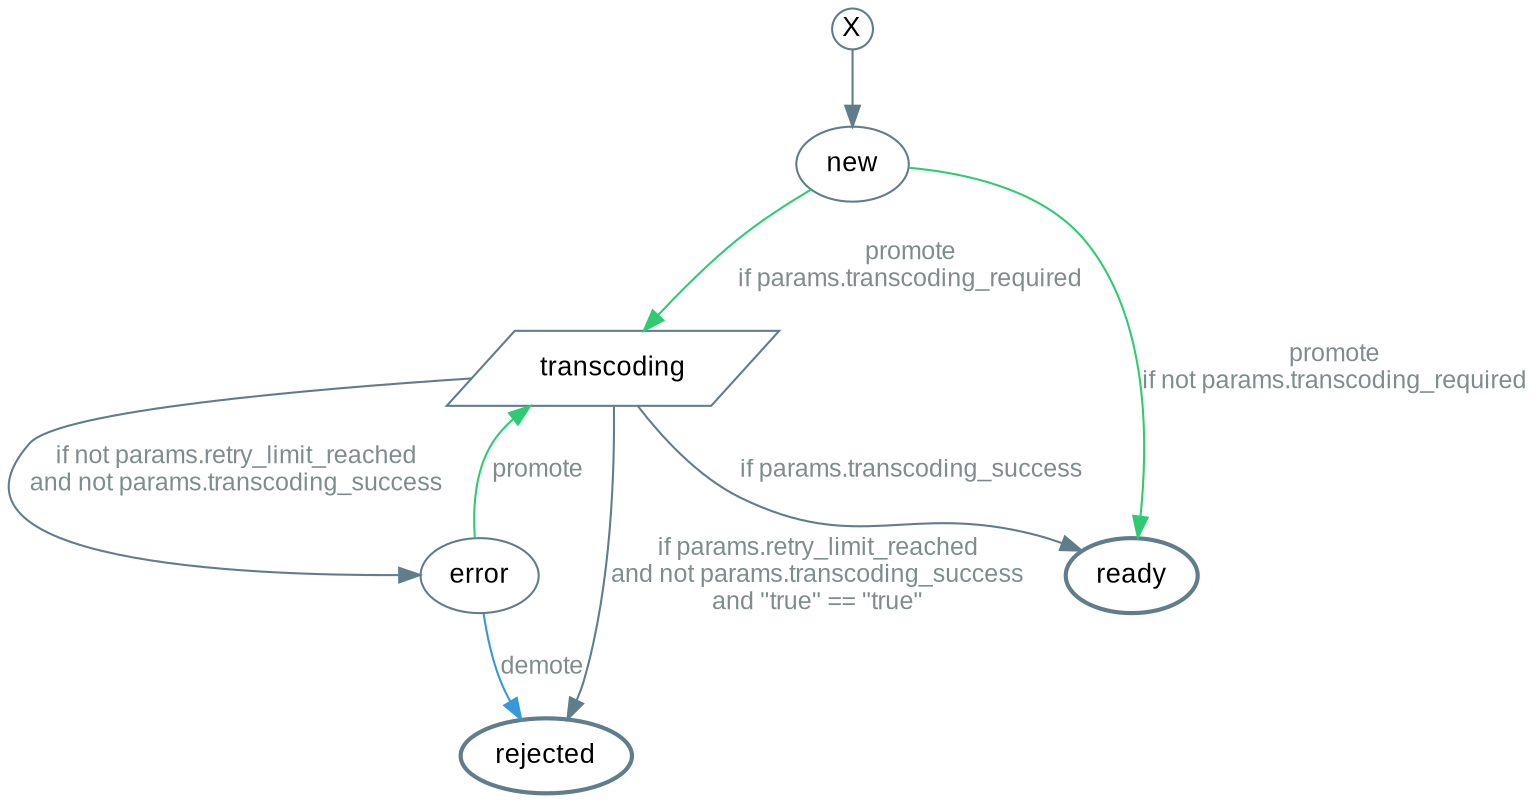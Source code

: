digraph video_transcoding {
node1 [label="new" fontname="Arial" fontsize="13" fontcolor="#000000" color="#607d8b"]
node2 [label="transcoding" fontname="Arial" fontsize="13" fontcolor="#000000" color="#607d8b" shape="parallelogram"]
node3 [label="error" fontname="Arial" fontsize="13" fontcolor="#000000" color="#607d8b"]
node4 [label="rejected" fontname="Arial" fontsize="13" fontcolor="#000000" color="#607d8b" style="bold"]
node5 [label="ready" fontname="Arial" fontsize="13" fontcolor="#000000" color="#607d8b" style="bold"]
0 [label="X" fontsize="13" margin="0" fontname="Arial" width="0.15" color="#607d8b" shape="circle"]

node1 -> node2 [label="promote
if params.transcoding_required" fontname="Arial" fontsize="12" fontcolor="#7f8c8d" color="#2ecc71"]
node1 -> node5 [label="promote
if not params.transcoding_required" fontname="Arial" fontsize="12" fontcolor="#7f8c8d" color="#2ecc71"]
node2 -> node5 [label="if params.transcoding_success" fontname="Arial" fontsize="12" fontcolor="#7f8c8d" color="#607d8b"]
node2 -> node3 [label="if not params.retry_limit_reached
and not params.transcoding_success" fontname="Arial" fontsize="12" fontcolor="#7f8c8d" color="#607d8b"]
node2 -> node4 [label="if params.retry_limit_reached
and not params.transcoding_success
and \"true\" == \"true\"" fontname="Arial" fontsize="12" fontcolor="#7f8c8d" color="#607d8b"]
node3 -> node2 [label="promote" fontname="Arial" fontsize="12" fontcolor="#7f8c8d" color="#2ecc71"]
node3 -> node4 [label="demote" fontname="Arial" fontsize="12" fontcolor="#7f8c8d" color="#3498db"]
0 -> node1 [color="#607d8b"]
}